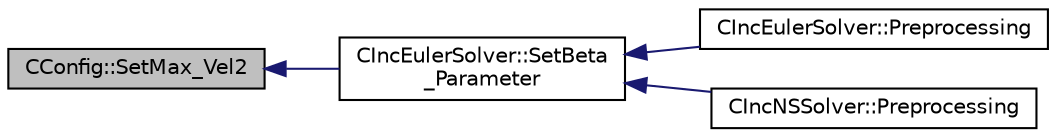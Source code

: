 digraph "CConfig::SetMax_Vel2"
{
  edge [fontname="Helvetica",fontsize="10",labelfontname="Helvetica",labelfontsize="10"];
  node [fontname="Helvetica",fontsize="10",shape=record];
  rankdir="LR";
  Node14995 [label="CConfig::SetMax_Vel2",height=0.2,width=0.4,color="black", fillcolor="grey75", style="filled", fontcolor="black"];
  Node14995 -> Node14996 [dir="back",color="midnightblue",fontsize="10",style="solid",fontname="Helvetica"];
  Node14996 [label="CIncEulerSolver::SetBeta\l_Parameter",height=0.2,width=0.4,color="black", fillcolor="white", style="filled",URL="$class_c_inc_euler_solver.html#a3e20d6912dc1a1806424e31b12bd80f4",tooltip="Update the Beta parameter for the incompressible preconditioner. "];
  Node14996 -> Node14997 [dir="back",color="midnightblue",fontsize="10",style="solid",fontname="Helvetica"];
  Node14997 [label="CIncEulerSolver::Preprocessing",height=0.2,width=0.4,color="black", fillcolor="white", style="filled",URL="$class_c_inc_euler_solver.html#aabd902b10cc9b41b6b2c406efba0ac41",tooltip="Compute primitive variables and their gradients. "];
  Node14996 -> Node14998 [dir="back",color="midnightblue",fontsize="10",style="solid",fontname="Helvetica"];
  Node14998 [label="CIncNSSolver::Preprocessing",height=0.2,width=0.4,color="black", fillcolor="white", style="filled",URL="$class_c_inc_n_s_solver.html#ae84f6e86313acd1da80c505b4eab81e5",tooltip="Restart residual and compute gradients. "];
}
